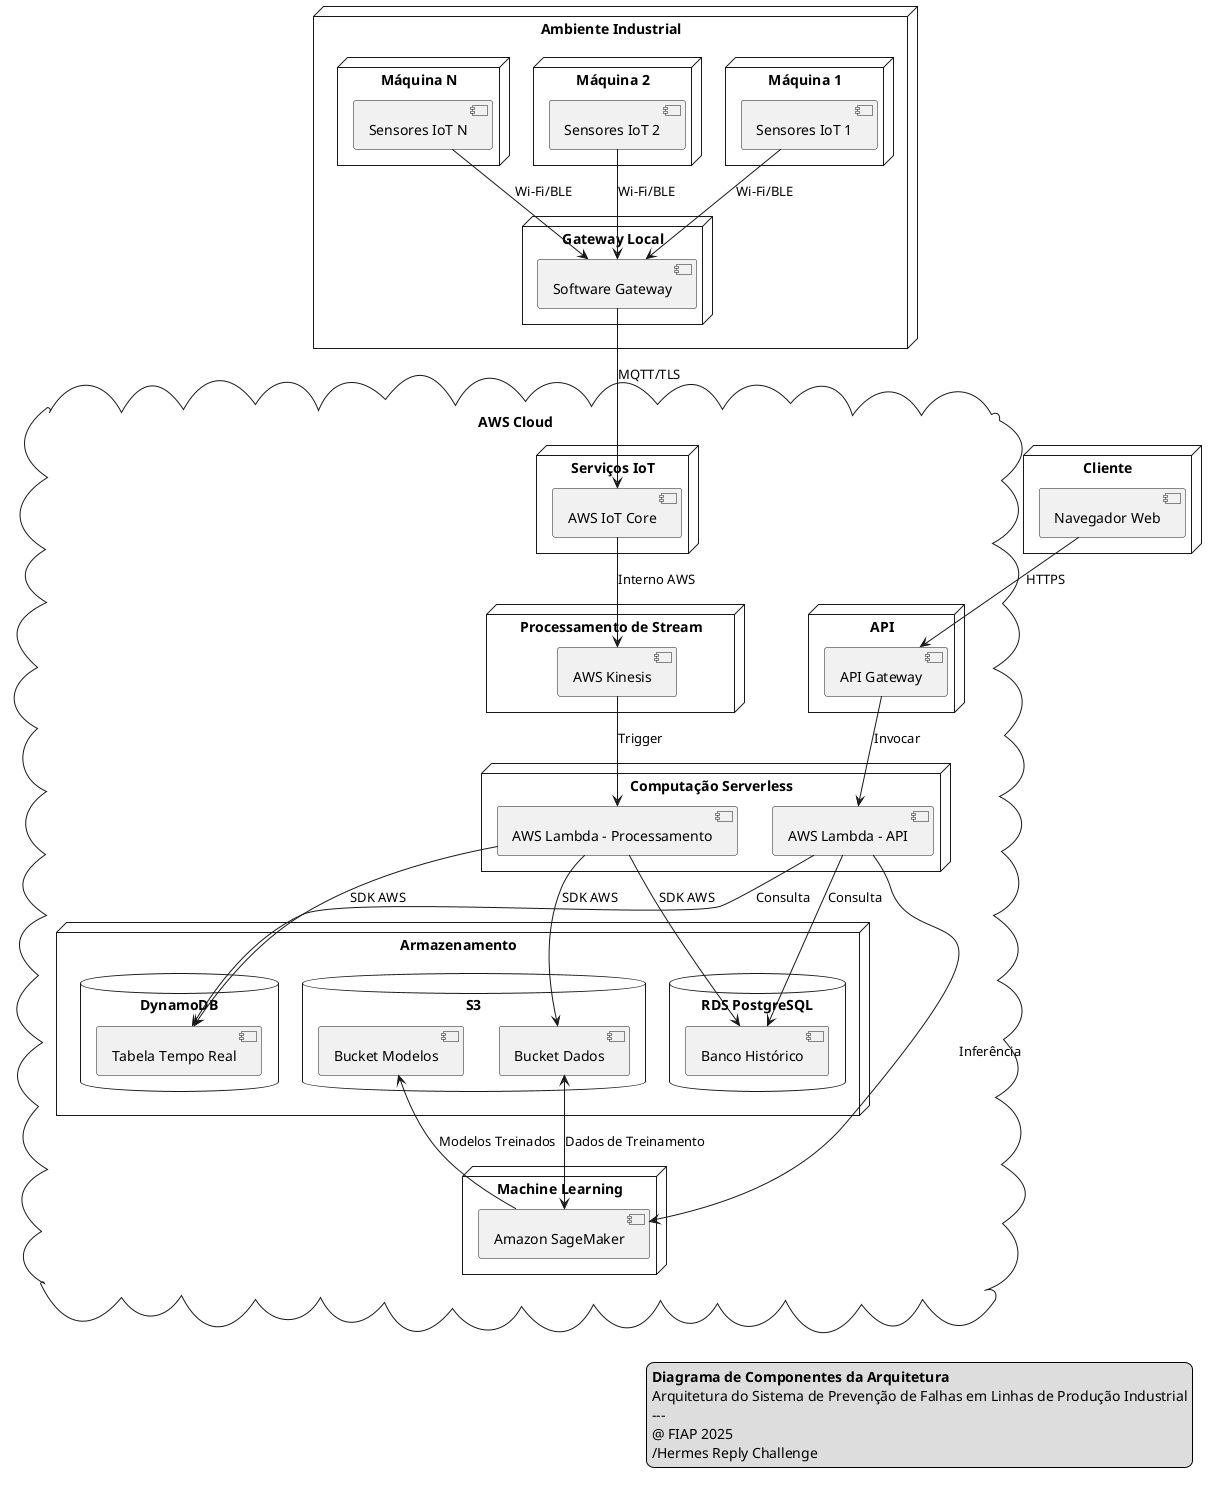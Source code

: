 @startuml "Implantação do Sistema"

node "Ambiente Industrial" {
  node "Máquina 1" {
    [Sensores IoT 1] as Sensors1
  }
  
  node "Máquina 2" {
    [Sensores IoT 2] as Sensors2
  }
  
  node "Máquina N" {
    [Sensores IoT N] as SensorsN
  }
  
  node "Gateway Local" {
    [Software Gateway] as GatewaySW
  }
}

cloud "AWS Cloud" {
  node "Serviços IoT" {
    [AWS IoT Core] as IoTCore
  }
  
  node "Processamento de Stream" {
    [AWS Kinesis] as Kinesis
  }
  
  node "Computação Serverless" {
    [AWS Lambda - Processamento] as LambdaProcess
    [AWS Lambda - API] as LambdaAPI
  }
  
  node "Armazenamento" {
    database "DynamoDB" {
      [Tabela Tempo Real] as DynamoTable
    }
    
    database "RDS PostgreSQL" {
      [Banco Histórico] as RDSDb
    }
    
    database "S3" {
      [Bucket Dados] as S3Bucket
      [Bucket Modelos] as S3Models
    }
  }
  
  node "Machine Learning" {
    [Amazon SageMaker] as SageMaker
  }
  
  node "API" {
    [API Gateway] as APIGateway
  }
}

node "Cliente" {
  [Navegador Web] as Browser
}

' Conexões
Sensors1 --> GatewaySW : Wi-Fi/BLE
Sensors2 --> GatewaySW : Wi-Fi/BLE
SensorsN --> GatewaySW : Wi-Fi/BLE
GatewaySW --> IoTCore : MQTT/TLS
IoTCore --> Kinesis : Interno AWS
Kinesis --> LambdaProcess : Trigger
LambdaProcess --> DynamoTable : SDK AWS
LambdaProcess --> RDSDb : SDK AWS
LambdaProcess --> S3Bucket : SDK AWS
S3Bucket <--> SageMaker : Dados de Treinamento
S3Models <-- SageMaker : Modelos Treinados
LambdaAPI --> DynamoTable : Consulta
LambdaAPI --> RDSDb : Consulta
APIGateway --> LambdaAPI : Invocar
Browser --> APIGateway : HTTPS
LambdaAPI --> SageMaker : Inferência

' Legenda
legend right
  **Diagrama de Componentes da Arquitetura**
  Arquitetura do Sistema de Prevenção de Falhas em Linhas de Produção Industrial
  ---
  @ FIAP 2025
  /Hermes Reply Challenge
endlegend

@enduml

